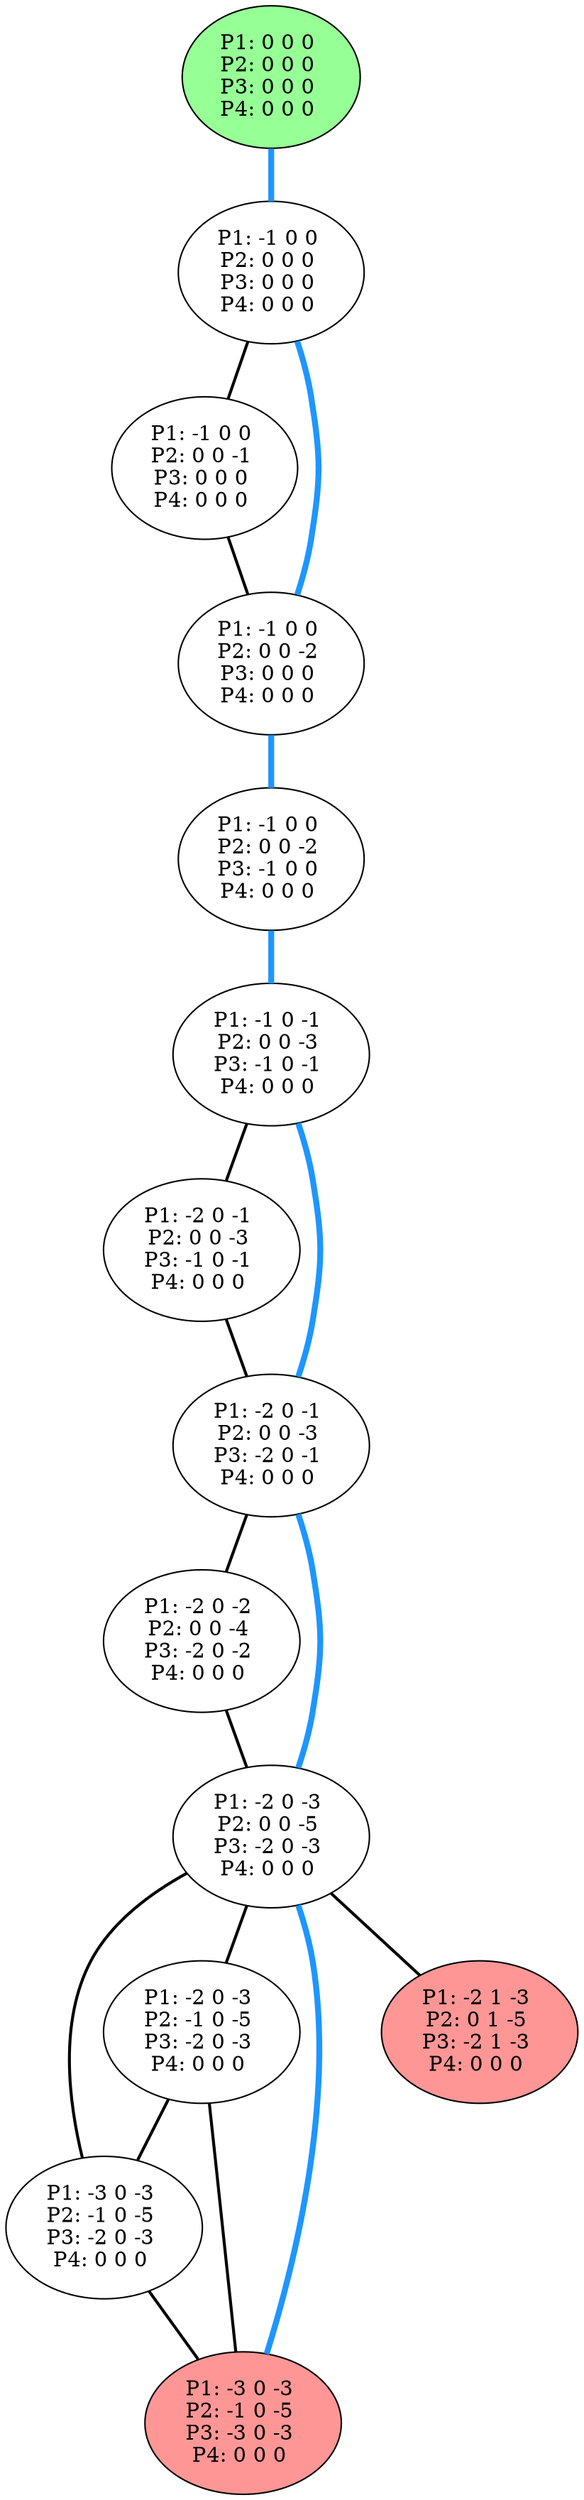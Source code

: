 graph G {
color = "black"
0 [label = "P1: 0 0 0 
P2: 0 0 0 
P3: 0 0 0 
P4: 0 0 0 
",  style="filled", fillcolor = "#96FF96"];
1 [label = "P1: -1 0 0 
P2: 0 0 0 
P3: 0 0 0 
P4: 0 0 0 
"];
2 [label = "P1: -1 0 0 
P2: 0 0 -1 
P3: 0 0 0 
P4: 0 0 0 
"];
3 [label = "P1: -1 0 0 
P2: 0 0 -2 
P3: 0 0 0 
P4: 0 0 0 
"];
4 [label = "P1: -1 0 0 
P2: 0 0 -2 
P3: -1 0 0 
P4: 0 0 0 
"];
5 [label = "P1: -1 0 -1 
P2: 0 0 -3 
P3: -1 0 -1 
P4: 0 0 0 
"];
6 [label = "P1: -2 0 -1 
P2: 0 0 -3 
P3: -1 0 -1 
P4: 0 0 0 
"];
7 [label = "P1: -2 0 -1 
P2: 0 0 -3 
P3: -2 0 -1 
P4: 0 0 0 
"];
8 [label = "P1: -2 0 -2 
P2: 0 0 -4 
P3: -2 0 -2 
P4: 0 0 0 
"];
9 [label = "P1: -2 0 -3 
P2: 0 0 -5 
P3: -2 0 -3 
P4: 0 0 0 
"];
10 [label = "P1: -2 0 -3 
P2: -1 0 -5 
P3: -2 0 -3 
P4: 0 0 0 
"];
11 [label = "P1: -3 0 -3 
P2: -1 0 -5 
P3: -2 0 -3 
P4: 0 0 0 
"];
12 [label = "P1: -3 0 -3 
P2: -1 0 -5 
P3: -3 0 -3 
P4: 0 0 0 
",  style="filled", fillcolor = "#FF9696"];
13 [label = "P1: -2 1 -3 
P2: 0 1 -5 
P3: -2 1 -3 
P4: 0 0 0 
",  style="filled", fillcolor = "#FF9696"];
edge [style=bold];
0 -- 1 [color="#1E96FF", penwidth=4.0];

1 -- 2 [color=black];
1 -- 3 [color="#1E96FF", penwidth=4.0];

2 -- 3 [color=black];

3 -- 4 [color="#1E96FF", penwidth=4.0];

4 -- 5 [color="#1E96FF", penwidth=4.0];

5 -- 6 [color=black];
5 -- 7 [color="#1E96FF", penwidth=4.0];

6 -- 7 [color=black];

7 -- 8 [color=black];
7 -- 9 [color="#1E96FF", penwidth=4.0];

8 -- 9 [color=black];

9 -- 10 [color=black];
9 -- 11 [color=black];
9 -- 12 [color="#1E96FF", penwidth=4.0];
9 -- 13 [color=black];

10 -- 11 [color=black];
10 -- 12 [color=black];

11 -- 12 [color=black];



}
